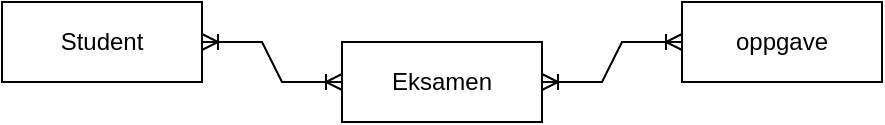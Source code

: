 <mxfile version="23.1.6" type="github">
  <diagram id="R2lEEEUBdFMjLlhIrx00" name="Page-1">
    <mxGraphModel dx="954" dy="515" grid="1" gridSize="10" guides="1" tooltips="1" connect="1" arrows="1" fold="1" page="1" pageScale="1" pageWidth="850" pageHeight="1100" math="0" shadow="0" extFonts="Permanent Marker^https://fonts.googleapis.com/css?family=Permanent+Marker">
      <root>
        <mxCell id="0" />
        <mxCell id="1" parent="0" />
        <mxCell id="1z7FCaSiBsVpx8_eQJGr-8" value="Student" style="whiteSpace=wrap;html=1;align=center;" vertex="1" parent="1">
          <mxGeometry x="230" y="20" width="100" height="40" as="geometry" />
        </mxCell>
        <mxCell id="1z7FCaSiBsVpx8_eQJGr-9" value="Eksamen" style="whiteSpace=wrap;html=1;align=center;" vertex="1" parent="1">
          <mxGeometry x="400" y="40" width="100" height="40" as="geometry" />
        </mxCell>
        <mxCell id="1z7FCaSiBsVpx8_eQJGr-11" value="oppgave" style="whiteSpace=wrap;html=1;align=center;" vertex="1" parent="1">
          <mxGeometry x="570" y="20" width="100" height="40" as="geometry" />
        </mxCell>
        <mxCell id="1z7FCaSiBsVpx8_eQJGr-13" value="" style="edgeStyle=entityRelationEdgeStyle;fontSize=12;html=1;endArrow=ERoneToMany;startArrow=ERoneToMany;rounded=0;exitX=1;exitY=0.5;exitDx=0;exitDy=0;entryX=0;entryY=0.5;entryDx=0;entryDy=0;" edge="1" parent="1" source="1z7FCaSiBsVpx8_eQJGr-8" target="1z7FCaSiBsVpx8_eQJGr-9">
          <mxGeometry width="100" height="100" relative="1" as="geometry">
            <mxPoint x="290" y="290" as="sourcePoint" />
            <mxPoint x="390" y="190" as="targetPoint" />
          </mxGeometry>
        </mxCell>
        <mxCell id="1z7FCaSiBsVpx8_eQJGr-14" value="" style="edgeStyle=entityRelationEdgeStyle;fontSize=12;html=1;endArrow=ERoneToMany;startArrow=ERoneToMany;rounded=0;exitX=1;exitY=0.5;exitDx=0;exitDy=0;entryX=0;entryY=0.5;entryDx=0;entryDy=0;" edge="1" parent="1" source="1z7FCaSiBsVpx8_eQJGr-9" target="1z7FCaSiBsVpx8_eQJGr-11">
          <mxGeometry width="100" height="100" relative="1" as="geometry">
            <mxPoint x="490" y="300" as="sourcePoint" />
            <mxPoint x="590" y="200" as="targetPoint" />
          </mxGeometry>
        </mxCell>
      </root>
    </mxGraphModel>
  </diagram>
</mxfile>
